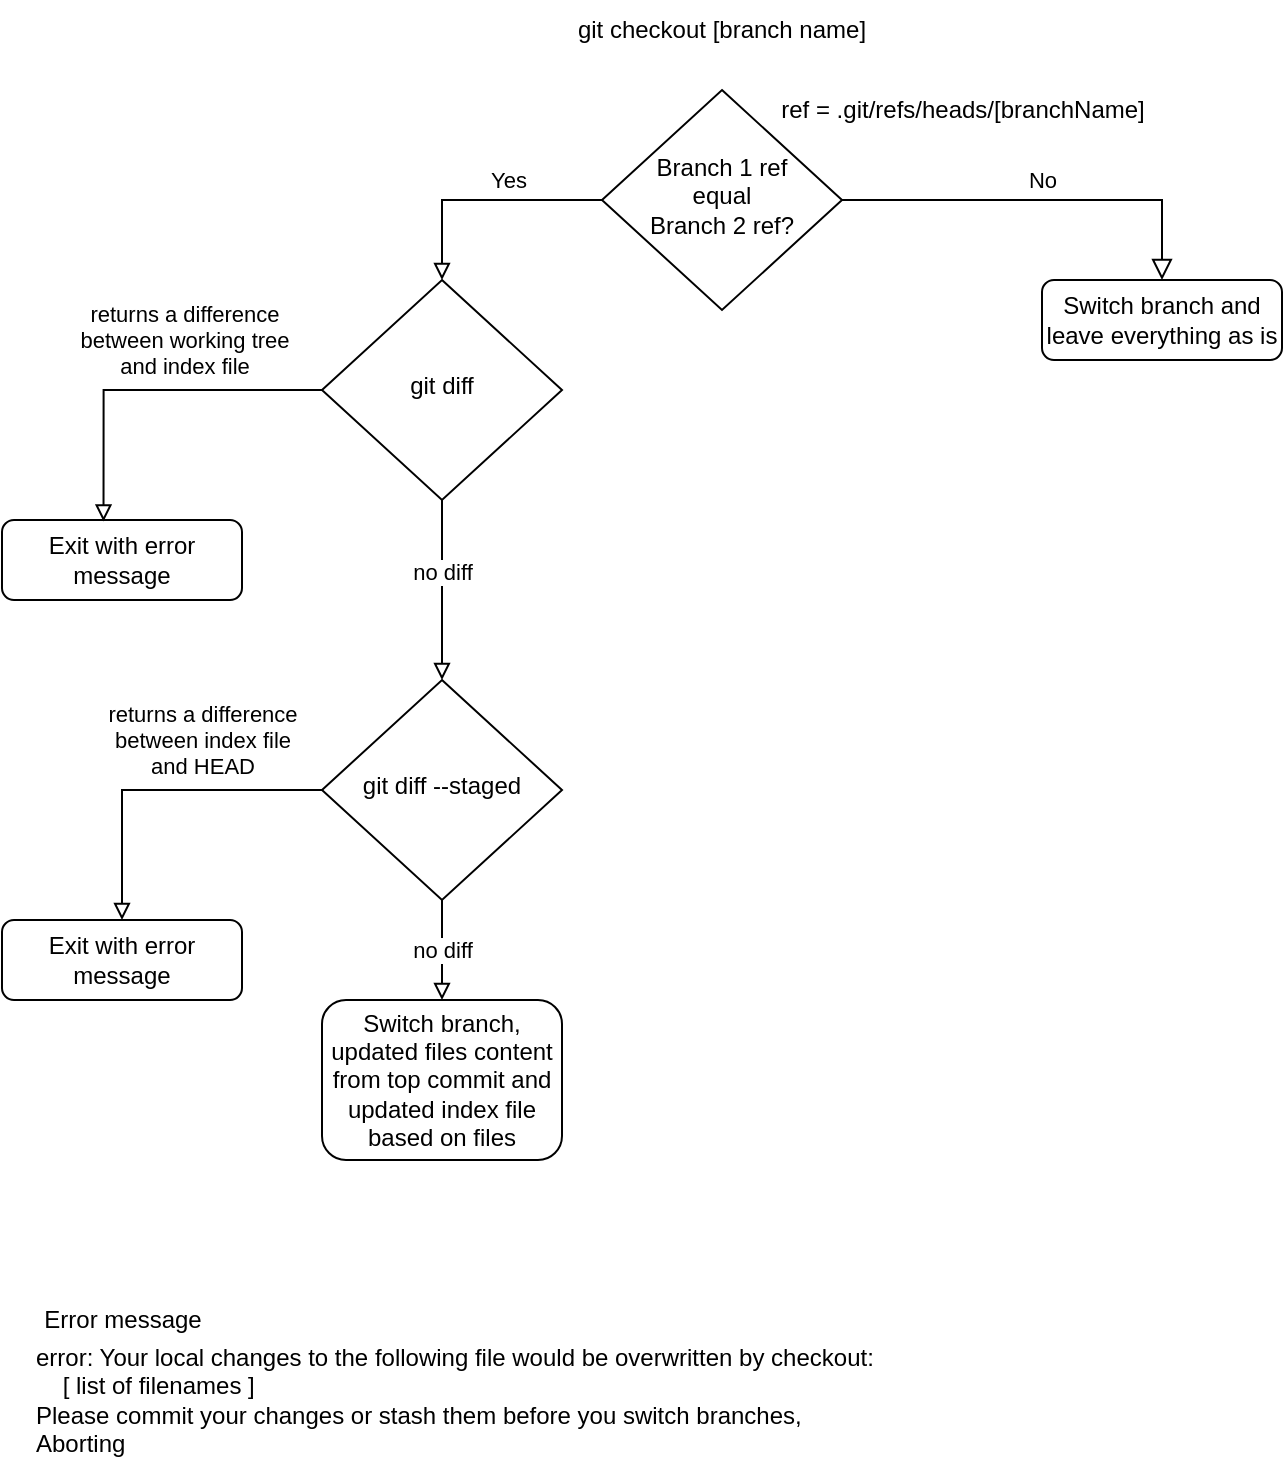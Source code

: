 <mxfile version="15.9.4" type="device"><diagram id="C5RBs43oDa-KdzZeNtuy" name="Page-1"><mxGraphModel dx="1688" dy="991" grid="1" gridSize="10" guides="1" tooltips="1" connect="1" arrows="1" fold="1" page="1" pageScale="1" pageWidth="827" pageHeight="1169" math="0" shadow="0"><root><mxCell id="WIyWlLk6GJQsqaUBKTNV-0"/><mxCell id="WIyWlLk6GJQsqaUBKTNV-1" parent="WIyWlLk6GJQsqaUBKTNV-0"/><mxCell id="WIyWlLk6GJQsqaUBKTNV-5" value="No" style="edgeStyle=orthogonalEdgeStyle;rounded=0;html=1;jettySize=auto;orthogonalLoop=1;fontSize=11;endArrow=block;endFill=0;endSize=8;strokeWidth=1;shadow=0;labelBackgroundColor=none;entryX=0.5;entryY=0;entryDx=0;entryDy=0;" parent="WIyWlLk6GJQsqaUBKTNV-1" source="WIyWlLk6GJQsqaUBKTNV-6" target="WIyWlLk6GJQsqaUBKTNV-7" edge="1"><mxGeometry y="10" relative="1" as="geometry"><mxPoint as="offset"/></mxGeometry></mxCell><mxCell id="1_uTCempi_DtMsY-uPGm-7" style="edgeStyle=orthogonalEdgeStyle;rounded=0;orthogonalLoop=1;jettySize=auto;html=1;entryX=0.5;entryY=0;entryDx=0;entryDy=0;endArrow=block;endFill=0;" edge="1" parent="WIyWlLk6GJQsqaUBKTNV-1" source="WIyWlLk6GJQsqaUBKTNV-6" target="1_uTCempi_DtMsY-uPGm-4"><mxGeometry relative="1" as="geometry"/></mxCell><mxCell id="1_uTCempi_DtMsY-uPGm-8" value="Yes" style="edgeLabel;html=1;align=center;verticalAlign=middle;resizable=0;points=[];" vertex="1" connectable="0" parent="1_uTCempi_DtMsY-uPGm-7"><mxGeometry x="0.124" y="-2" relative="1" as="geometry"><mxPoint x="20" y="-8" as="offset"/></mxGeometry></mxCell><mxCell id="WIyWlLk6GJQsqaUBKTNV-6" value="&lt;div&gt;Branch 1 ref &lt;br&gt;&lt;/div&gt;&lt;div&gt;equal&lt;/div&gt;&lt;div&gt;Branch 2 ref?&lt;br&gt;&lt;/div&gt;" style="rhombus;whiteSpace=wrap;html=1;shadow=0;fontFamily=Helvetica;fontSize=12;align=center;strokeWidth=1;spacing=6;spacingTop=-4;" parent="WIyWlLk6GJQsqaUBKTNV-1" vertex="1"><mxGeometry x="300" y="105" width="120" height="110" as="geometry"/></mxCell><mxCell id="WIyWlLk6GJQsqaUBKTNV-7" value="Switch branch and leave everything as is" style="rounded=1;whiteSpace=wrap;html=1;fontSize=12;glass=0;strokeWidth=1;shadow=0;" parent="WIyWlLk6GJQsqaUBKTNV-1" vertex="1"><mxGeometry x="520" y="200" width="120" height="40" as="geometry"/></mxCell><mxCell id="1_uTCempi_DtMsY-uPGm-0" value="git checkout [branch name]" style="text;html=1;strokeColor=none;fillColor=none;align=center;verticalAlign=middle;whiteSpace=wrap;rounded=0;" vertex="1" parent="WIyWlLk6GJQsqaUBKTNV-1"><mxGeometry x="270" y="60" width="180" height="30" as="geometry"/></mxCell><mxCell id="1_uTCempi_DtMsY-uPGm-3" value="Exit with error message" style="rounded=1;whiteSpace=wrap;html=1;fontSize=12;glass=0;strokeWidth=1;shadow=0;" vertex="1" parent="WIyWlLk6GJQsqaUBKTNV-1"><mxGeometry y="320" width="120" height="40" as="geometry"/></mxCell><mxCell id="1_uTCempi_DtMsY-uPGm-9" style="edgeStyle=orthogonalEdgeStyle;rounded=0;orthogonalLoop=1;jettySize=auto;html=1;entryX=0.423;entryY=0.018;entryDx=0;entryDy=0;entryPerimeter=0;endArrow=block;endFill=0;" edge="1" parent="WIyWlLk6GJQsqaUBKTNV-1" source="1_uTCempi_DtMsY-uPGm-4" target="1_uTCempi_DtMsY-uPGm-3"><mxGeometry relative="1" as="geometry"/></mxCell><mxCell id="1_uTCempi_DtMsY-uPGm-10" value="&lt;div&gt;returns a difference&lt;/div&gt;&lt;div&gt;between working tree&lt;/div&gt;&lt;div&gt;and index file&lt;/div&gt;" style="edgeLabel;html=1;align=center;verticalAlign=middle;resizable=0;points=[];" vertex="1" connectable="0" parent="1_uTCempi_DtMsY-uPGm-9"><mxGeometry x="-0.077" y="-2" relative="1" as="geometry"><mxPoint x="11" y="-23" as="offset"/></mxGeometry></mxCell><mxCell id="1_uTCempi_DtMsY-uPGm-14" style="edgeStyle=orthogonalEdgeStyle;rounded=0;orthogonalLoop=1;jettySize=auto;html=1;entryX=0.5;entryY=0;entryDx=0;entryDy=0;endArrow=block;endFill=0;" edge="1" parent="WIyWlLk6GJQsqaUBKTNV-1" source="1_uTCempi_DtMsY-uPGm-4" target="1_uTCempi_DtMsY-uPGm-13"><mxGeometry relative="1" as="geometry"/></mxCell><mxCell id="1_uTCempi_DtMsY-uPGm-20" value="no diff" style="edgeLabel;html=1;align=center;verticalAlign=middle;resizable=0;points=[];" vertex="1" connectable="0" parent="1_uTCempi_DtMsY-uPGm-14"><mxGeometry x="-0.216" relative="1" as="geometry"><mxPoint as="offset"/></mxGeometry></mxCell><mxCell id="1_uTCempi_DtMsY-uPGm-4" value="git diff" style="rhombus;whiteSpace=wrap;html=1;shadow=0;fontFamily=Helvetica;fontSize=12;align=center;strokeWidth=1;spacing=6;spacingTop=-4;" vertex="1" parent="WIyWlLk6GJQsqaUBKTNV-1"><mxGeometry x="160" y="200" width="120" height="110" as="geometry"/></mxCell><mxCell id="1_uTCempi_DtMsY-uPGm-11" value="Error message" style="text;html=1;align=center;verticalAlign=middle;resizable=0;points=[];autosize=1;strokeColor=none;fillColor=none;" vertex="1" parent="WIyWlLk6GJQsqaUBKTNV-1"><mxGeometry x="15" y="710" width="90" height="20" as="geometry"/></mxCell><mxCell id="1_uTCempi_DtMsY-uPGm-12" value="&lt;div align=&quot;left&quot;&gt;error: Your local changes to the following file would be overwritten by checkout:&lt;br&gt;&amp;nbsp;&amp;nbsp;&amp;nbsp; [ list of filenames ]&lt;/div&gt;&lt;div align=&quot;left&quot;&gt;Please commit your changes or stash them before you switch branches,&lt;/div&gt;&lt;div align=&quot;left&quot;&gt;Aborting&lt;br&gt;&lt;/div&gt;" style="text;html=1;align=left;verticalAlign=middle;resizable=0;points=[];autosize=1;strokeColor=none;fillColor=none;" vertex="1" parent="WIyWlLk6GJQsqaUBKTNV-1"><mxGeometry x="15" y="730" width="430" height="60" as="geometry"/></mxCell><mxCell id="1_uTCempi_DtMsY-uPGm-16" style="edgeStyle=orthogonalEdgeStyle;rounded=0;orthogonalLoop=1;jettySize=auto;html=1;entryX=0.5;entryY=0;entryDx=0;entryDy=0;endArrow=block;endFill=0;" edge="1" parent="WIyWlLk6GJQsqaUBKTNV-1" source="1_uTCempi_DtMsY-uPGm-13" target="1_uTCempi_DtMsY-uPGm-15"><mxGeometry relative="1" as="geometry"/></mxCell><mxCell id="1_uTCempi_DtMsY-uPGm-17" value="&lt;div&gt;returns a difference&lt;/div&gt;&lt;div&gt;between index file&lt;br&gt;and HEAD&lt;br&gt;&lt;/div&gt;" style="edgeLabel;html=1;align=center;verticalAlign=middle;resizable=0;points=[];" vertex="1" connectable="0" parent="1_uTCempi_DtMsY-uPGm-16"><mxGeometry x="-0.292" y="2" relative="1" as="geometry"><mxPoint x="-2" y="-27" as="offset"/></mxGeometry></mxCell><mxCell id="1_uTCempi_DtMsY-uPGm-19" value="no diff" style="edgeStyle=orthogonalEdgeStyle;rounded=0;orthogonalLoop=1;jettySize=auto;html=1;endArrow=block;endFill=0;" edge="1" parent="WIyWlLk6GJQsqaUBKTNV-1" source="1_uTCempi_DtMsY-uPGm-13" target="1_uTCempi_DtMsY-uPGm-18"><mxGeometry relative="1" as="geometry"/></mxCell><mxCell id="1_uTCempi_DtMsY-uPGm-13" value="git diff --staged" style="rhombus;whiteSpace=wrap;html=1;shadow=0;fontFamily=Helvetica;fontSize=12;align=center;strokeWidth=1;spacing=6;spacingTop=-4;" vertex="1" parent="WIyWlLk6GJQsqaUBKTNV-1"><mxGeometry x="160" y="400" width="120" height="110" as="geometry"/></mxCell><mxCell id="1_uTCempi_DtMsY-uPGm-15" value="Exit with error message" style="rounded=1;whiteSpace=wrap;html=1;fontSize=12;glass=0;strokeWidth=1;shadow=0;" vertex="1" parent="WIyWlLk6GJQsqaUBKTNV-1"><mxGeometry y="520" width="120" height="40" as="geometry"/></mxCell><mxCell id="1_uTCempi_DtMsY-uPGm-18" value="Switch branch, updated files content from top commit and updated index file based on files" style="rounded=1;whiteSpace=wrap;html=1;fontSize=12;glass=0;strokeWidth=1;shadow=0;" vertex="1" parent="WIyWlLk6GJQsqaUBKTNV-1"><mxGeometry x="160" y="560" width="120" height="80" as="geometry"/></mxCell><mxCell id="1_uTCempi_DtMsY-uPGm-21" value="ref = .git/refs/heads/[branchName]" style="text;html=1;align=center;verticalAlign=middle;resizable=0;points=[];autosize=1;strokeColor=none;fillColor=none;" vertex="1" parent="WIyWlLk6GJQsqaUBKTNV-1"><mxGeometry x="380" y="105" width="200" height="20" as="geometry"/></mxCell></root></mxGraphModel></diagram></mxfile>
